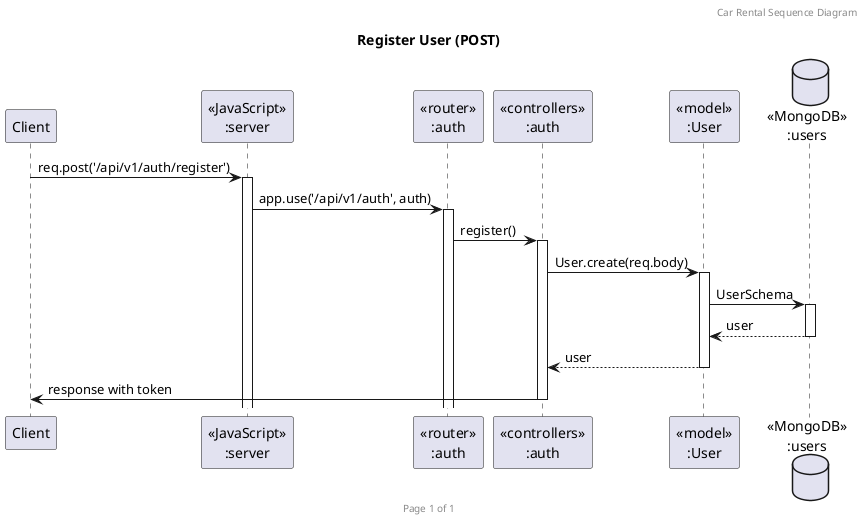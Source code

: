 @startuml Register User (POST)

header Car Rental Sequence Diagram
footer Page %page% of %lastpage%
title "Register User (POST)"

participant "Client" as client
participant "<<JavaScript>>\n:server" as server
participant "<<router>>\n:auth" as routerAuth
participant "<<controllers>>\n:auth" as controllersAuth
participant "<<model>>\n:User" as modelUser
database "<<MongoDB>>\n:users" as UsersDatabase

client -> server ++ : req.post('/api/v1/auth/register')
server -> routerAuth ++ : app.use('/api/v1/auth', auth)
routerAuth -> controllersAuth ++ : register()
controllersAuth -> modelUser ++ : User.create(req.body)
modelUser -> UsersDatabase ++ : UserSchema
UsersDatabase --> modelUser -- : user
controllersAuth <-- modelUser -- : user
controllersAuth -> client -- : response with token

@enduml
